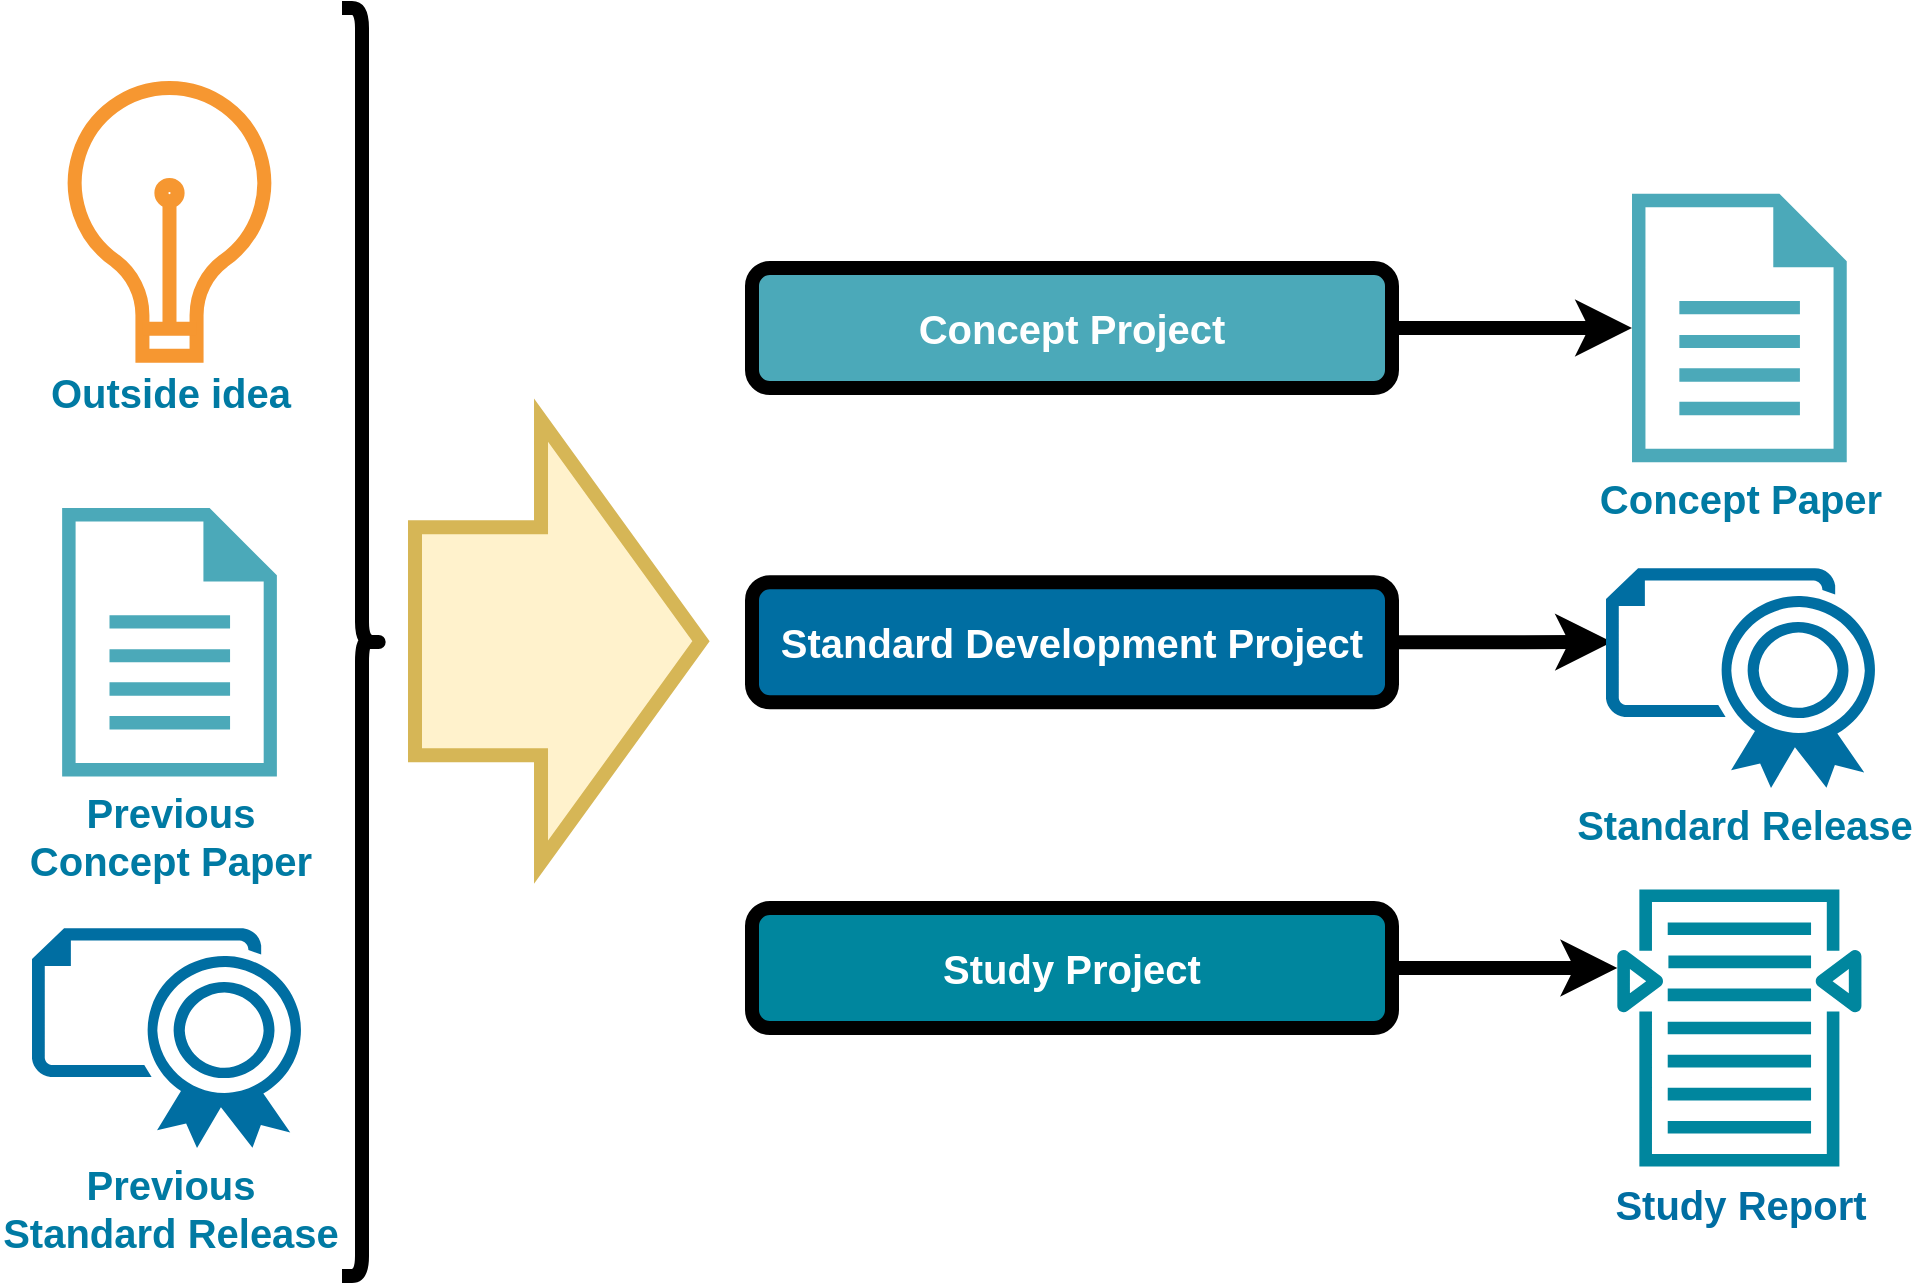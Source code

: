 <mxfile version="16.5.1" type="device"><diagram id="2A6KzJqNGgptGdftZTA7" name="Page-1"><mxGraphModel dx="1102" dy="857" grid="1" gridSize="10" guides="1" tooltips="1" connect="1" arrows="1" fold="1" page="1" pageScale="1" pageWidth="827" pageHeight="1169" math="0" shadow="0"><root><mxCell id="0"/><mxCell id="1" parent="0"/><mxCell id="wZ8GEg7FWrtTxuWF9n3l-41" style="edgeStyle=orthogonalEdgeStyle;rounded=0;orthogonalLoop=1;jettySize=auto;html=1;exitX=1;exitY=0.5;exitDx=0;exitDy=0;fontSize=20;fontColor=#FFFFFF;strokeWidth=7;" edge="1" parent="1" source="wZ8GEg7FWrtTxuWF9n3l-1" target="wZ8GEg7FWrtTxuWF9n3l-40"><mxGeometry relative="1" as="geometry"/></mxCell><mxCell id="wZ8GEg7FWrtTxuWF9n3l-1" value="Concept Project" style="rounded=1;whiteSpace=wrap;html=1;perimeterSpacing=0;strokeWidth=7;fillColor=#4BA9B9;fontStyle=1;fontSize=20;fontColor=#FFFFFF;" vertex="1" parent="1"><mxGeometry x="400" y="180" width="320" height="60" as="geometry"/></mxCell><mxCell id="wZ8GEg7FWrtTxuWF9n3l-2" value="Outside idea" style="html=1;verticalLabelPosition=bottom;align=center;labelBackgroundColor=#ffffff;verticalAlign=top;strokeWidth=7;strokeColor=#F69731;shadow=0;dashed=0;shape=mxgraph.ios7.icons.lightbulb;fontStyle=1;fontColor=#007AA3;fontSize=20;" vertex="1" parent="1"><mxGeometry x="57.35" y="90" width="102.8" height="133.91" as="geometry"/></mxCell><mxCell id="wZ8GEg7FWrtTxuWF9n3l-3" value="Previous &lt;br&gt;Standard Release" style="verticalLabelPosition=bottom;html=1;verticalAlign=top;align=center;strokeColor=none;fillColor=#006EA2;shape=mxgraph.azure.certificate;pointerEvents=1;fontSize=20;fontStyle=1;fontColor=#007AA3;" vertex="1" parent="1"><mxGeometry x="40" y="510" width="137.5" height="110" as="geometry"/></mxCell><mxCell id="wZ8GEg7FWrtTxuWF9n3l-4" value="Previous &lt;br&gt;Concept Paper" style="sketch=0;aspect=fixed;pointerEvents=1;shadow=0;dashed=0;html=1;strokeColor=none;labelPosition=center;verticalLabelPosition=bottom;verticalAlign=top;align=center;fillColor=#4BA9B9;shape=mxgraph.mscae.enterprise.document;fontStyle=1;fontSize=20;fontColor=#007AA3;" vertex="1" parent="1"><mxGeometry x="55.07" y="300" width="107.37" height="134.21" as="geometry"/></mxCell><mxCell id="wZ8GEg7FWrtTxuWF9n3l-43" style="edgeStyle=orthogonalEdgeStyle;rounded=0;orthogonalLoop=1;jettySize=auto;html=1;exitX=1;exitY=0.5;exitDx=0;exitDy=0;fontSize=20;fontColor=#FFFFFF;strokeWidth=7;entryX=0.022;entryY=0.336;entryDx=0;entryDy=0;entryPerimeter=0;" edge="1" parent="1" source="wZ8GEg7FWrtTxuWF9n3l-35" target="wZ8GEg7FWrtTxuWF9n3l-42"><mxGeometry relative="1" as="geometry"/></mxCell><mxCell id="wZ8GEg7FWrtTxuWF9n3l-35" value="Standard Development Project" style="rounded=1;whiteSpace=wrap;html=1;perimeterSpacing=0;strokeWidth=7;fillColor=#006EA2;fontStyle=1;fontSize=20;fontColor=#FFFFFF;" vertex="1" parent="1"><mxGeometry x="400" y="337.11" width="320" height="60" as="geometry"/></mxCell><mxCell id="wZ8GEg7FWrtTxuWF9n3l-45" style="edgeStyle=orthogonalEdgeStyle;rounded=0;orthogonalLoop=1;jettySize=auto;html=1;exitX=1;exitY=0.5;exitDx=0;exitDy=0;fontSize=20;fontColor=#FFFFFF;strokeWidth=7;" edge="1" parent="1" source="wZ8GEg7FWrtTxuWF9n3l-36" target="wZ8GEg7FWrtTxuWF9n3l-44"><mxGeometry relative="1" as="geometry"><Array as="points"><mxPoint x="810" y="530"/><mxPoint x="810" y="530"/></Array></mxGeometry></mxCell><mxCell id="wZ8GEg7FWrtTxuWF9n3l-36" value="Study Project" style="rounded=1;whiteSpace=wrap;html=1;perimeterSpacing=0;strokeWidth=7;fillColor=#00869E;fontStyle=1;fontSize=20;fontColor=#FFFFFF;" vertex="1" parent="1"><mxGeometry x="400" y="500" width="320" height="60" as="geometry"/></mxCell><mxCell id="wZ8GEg7FWrtTxuWF9n3l-38" value="" style="shape=flexArrow;endArrow=classic;html=1;rounded=0;fontSize=20;fontColor=#007AA3;endWidth=100;endSize=24.33;width=108;strokeWidth=7;fillColor=#fff2cc;strokeColor=#d6b656;" edge="1" parent="1"><mxGeometry width="50" height="50" relative="1" as="geometry"><mxPoint x="228" y="366.61" as="sourcePoint"/><mxPoint x="378" y="366.61" as="targetPoint"/></mxGeometry></mxCell><mxCell id="wZ8GEg7FWrtTxuWF9n3l-39" value="" style="shape=curlyBracket;whiteSpace=wrap;html=1;rounded=1;flipH=1;fontSize=20;fontColor=#000000;strokeColor=#000000;strokeWidth=7;fillColor=#000000;" vertex="1" parent="1"><mxGeometry x="195" y="50" width="20" height="634" as="geometry"/></mxCell><mxCell id="wZ8GEg7FWrtTxuWF9n3l-40" value="Concept Paper" style="sketch=0;aspect=fixed;pointerEvents=1;shadow=0;dashed=0;html=1;strokeColor=none;labelPosition=center;verticalLabelPosition=bottom;verticalAlign=top;align=center;fillColor=#4BA9B9;shape=mxgraph.mscae.enterprise.document;fontStyle=1;fontSize=20;fontColor=#007AA3;" vertex="1" parent="1"><mxGeometry x="840" y="142.9" width="107.37" height="134.21" as="geometry"/></mxCell><mxCell id="wZ8GEg7FWrtTxuWF9n3l-42" value="Standard Release" style="verticalLabelPosition=bottom;html=1;verticalAlign=top;align=center;strokeColor=none;fillColor=#006EA2;shape=mxgraph.azure.certificate;pointerEvents=1;fontSize=20;fontStyle=1;fontColor=#007AA3;" vertex="1" parent="1"><mxGeometry x="827" y="330" width="137.5" height="110" as="geometry"/></mxCell><mxCell id="wZ8GEg7FWrtTxuWF9n3l-44" value="Study Report" style="sketch=0;outlineConnect=0;fontColor=#006EA2;gradientColor=none;fillColor=#00869E;strokeColor=none;dashed=0;verticalLabelPosition=bottom;verticalAlign=top;align=center;html=1;fontSize=20;fontStyle=1;aspect=fixed;pointerEvents=1;shape=mxgraph.aws4.search_documents;" vertex="1" parent="1"><mxGeometry x="832.66" y="490" width="122.05" height="140" as="geometry"/></mxCell></root></mxGraphModel></diagram></mxfile>